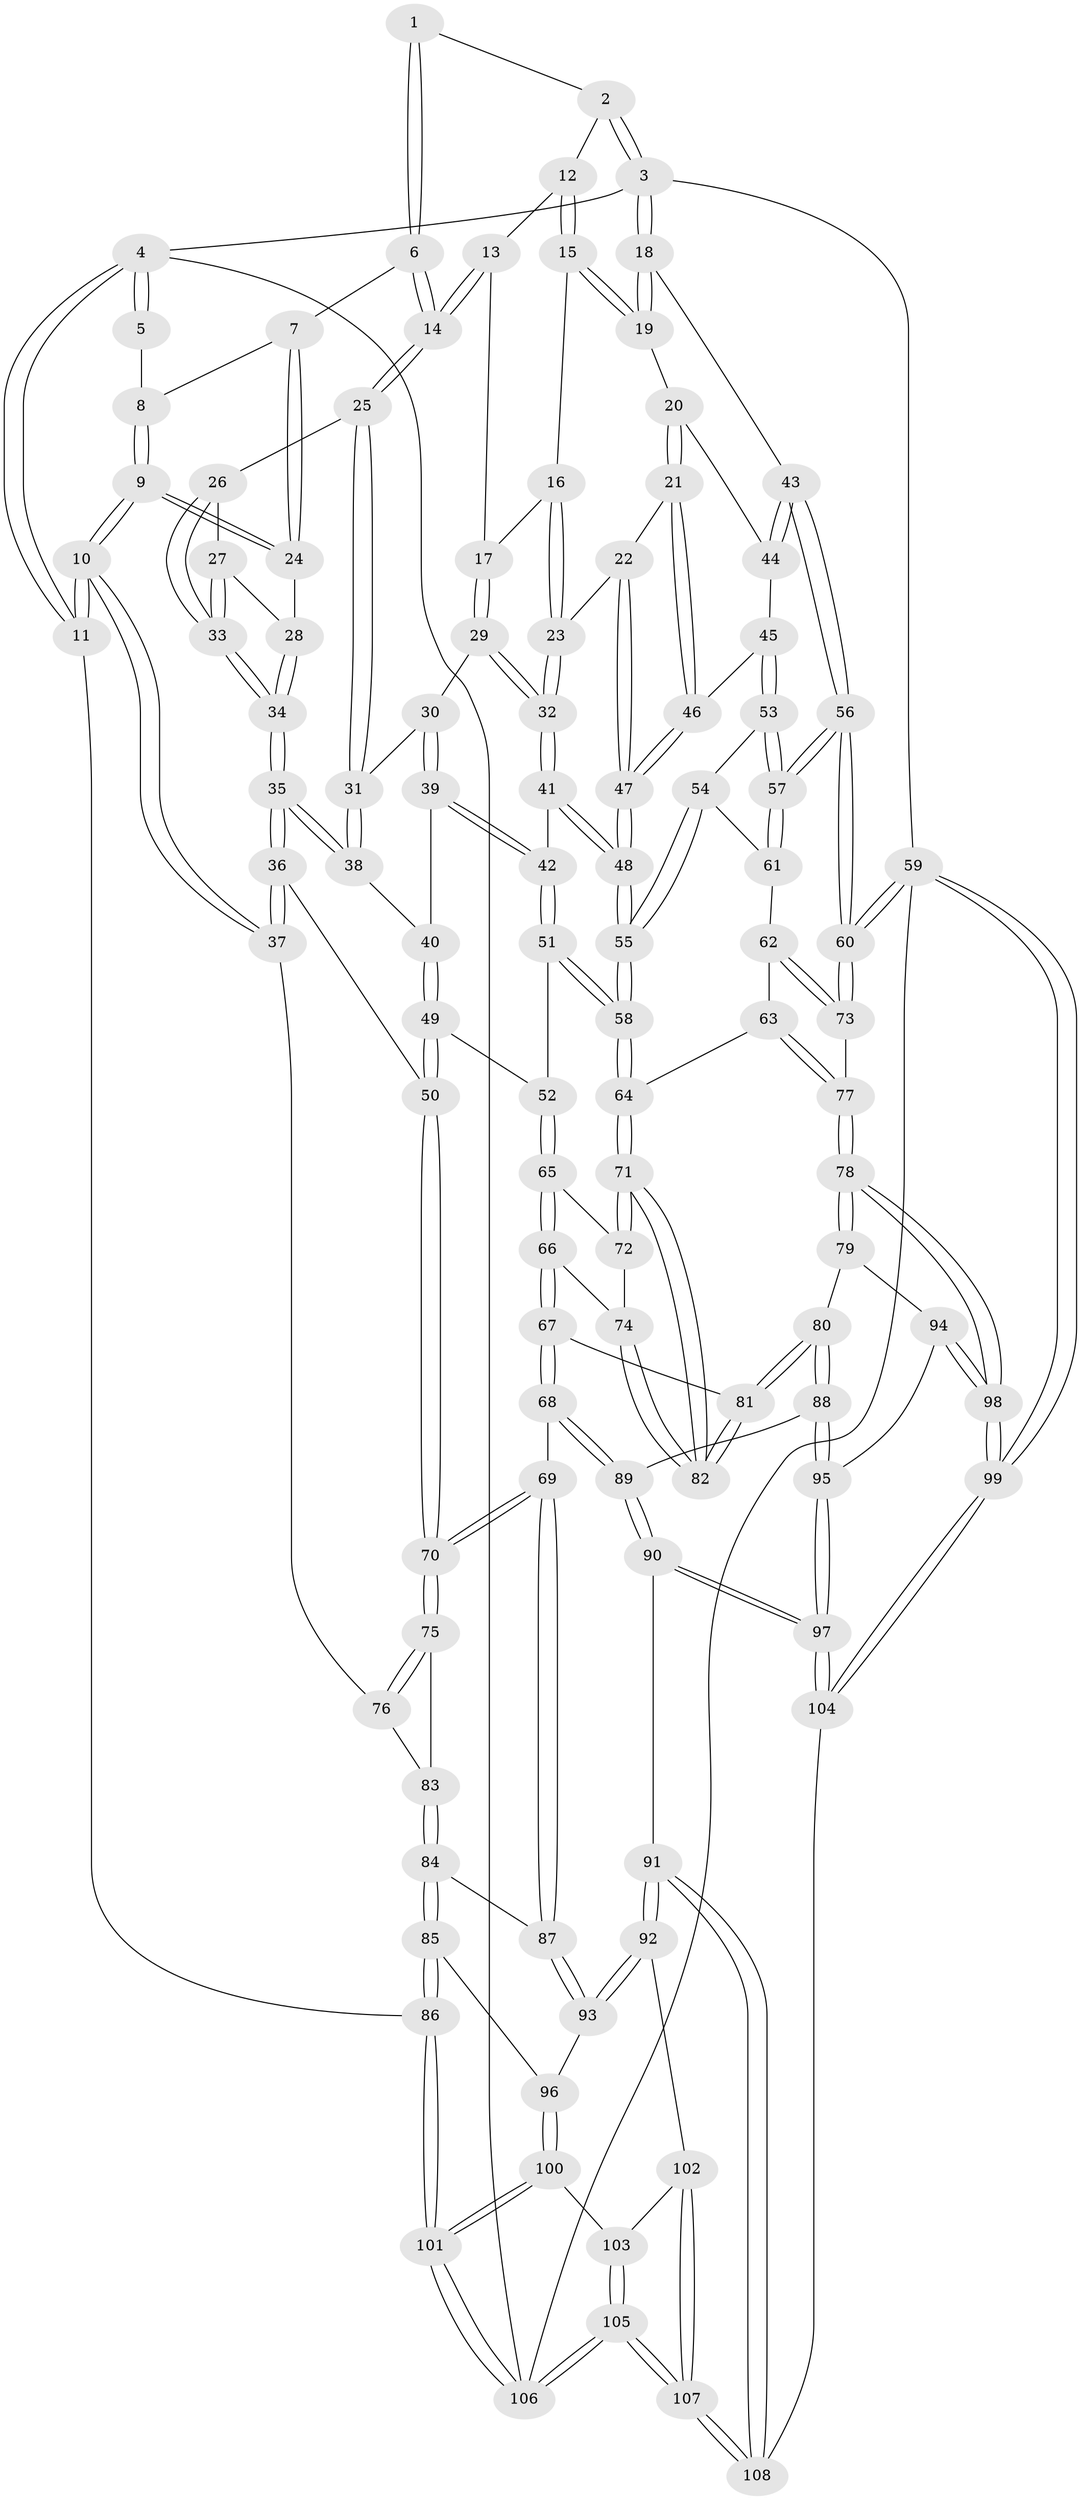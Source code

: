 // coarse degree distribution, {3: 0.5076923076923077, 4: 0.4, 2: 0.07692307692307693, 5: 0.015384615384615385}
// Generated by graph-tools (version 1.1) at 2025/38/03/04/25 23:38:20]
// undirected, 108 vertices, 267 edges
graph export_dot {
  node [color=gray90,style=filled];
  1 [pos="+0.38775698116998863+0"];
  2 [pos="+0.7666337199923963+0"];
  3 [pos="+1+0"];
  4 [pos="+0+0"];
  5 [pos="+0.04983796636625965+0"];
  6 [pos="+0.3616832254144826+0.08114969833848953"];
  7 [pos="+0.2952388821530071+0.11172665933400891"];
  8 [pos="+0.13705901414772095+0"];
  9 [pos="+0.06720487443135502+0.27769506494874835"];
  10 [pos="+0+0.3697235982153033"];
  11 [pos="+0+0.3717941077704705"];
  12 [pos="+0.6808680970056437+0"];
  13 [pos="+0.5273955118098059+0.09492580063279787"];
  14 [pos="+0.4183212418984049+0.12285830404005924"];
  15 [pos="+0.683536960728018+0.062450806511742514"];
  16 [pos="+0.658868844910802+0.15994787329821422"];
  17 [pos="+0.574060401384408+0.1941634330413272"];
  18 [pos="+1+0"];
  19 [pos="+0.7883686166543122+0.20758615517296866"];
  20 [pos="+0.7783067581411721+0.2523174142432951"];
  21 [pos="+0.7458661830134226+0.28384060821512846"];
  22 [pos="+0.7327332304422816+0.286620392533434"];
  23 [pos="+0.6911387764284014+0.28290011826896616"];
  24 [pos="+0.2447534246076042+0.16490038041189542"];
  25 [pos="+0.44420555305015424+0.22033140731497322"];
  26 [pos="+0.40781419313922807+0.2433087631292217"];
  27 [pos="+0.33252082048143894+0.2361830527846254"];
  28 [pos="+0.30555805653038165+0.22669009651441802"];
  29 [pos="+0.5453545973894256+0.24726367528457277"];
  30 [pos="+0.5020398297570356+0.2516352852404503"];
  31 [pos="+0.45163103163905793+0.22797819556636714"];
  32 [pos="+0.6459364667962374+0.30964847791833655"];
  33 [pos="+0.3554394317845357+0.2912001610795674"];
  34 [pos="+0.34054025571944674+0.30736799876469323"];
  35 [pos="+0.30011103556150776+0.3939513371765959"];
  36 [pos="+0.27233333551875893+0.41735980839428755"];
  37 [pos="+0.046891674305044026+0.4026416745054661"];
  38 [pos="+0.4198819674955047+0.35795036562111926"];
  39 [pos="+0.5079111661066568+0.35908949462056156"];
  40 [pos="+0.45465691914635403+0.372235431279103"];
  41 [pos="+0.6170613316345797+0.38332692881381697"];
  42 [pos="+0.5761549701653004+0.40756035596693785"];
  43 [pos="+1+0"];
  44 [pos="+0.8929884272378344+0.26472881435577456"];
  45 [pos="+0.8727704754188557+0.38126376837308995"];
  46 [pos="+0.840206068810664+0.37611237851710316"];
  47 [pos="+0.7444928209427937+0.4512069987787953"];
  48 [pos="+0.7319504857423583+0.4736956893381809"];
  49 [pos="+0.4593291460502961+0.500914483642556"];
  50 [pos="+0.38785389967798345+0.5211269303123026"];
  51 [pos="+0.5415780360549428+0.49145180073224104"];
  52 [pos="+0.5277272014223137+0.5030491578574027"];
  53 [pos="+0.8965626026947049+0.4016941287798325"];
  54 [pos="+0.834154061715791+0.4846856057813442"];
  55 [pos="+0.7327115037671825+0.47840771989578956"];
  56 [pos="+1+0.4720984920488422"];
  57 [pos="+1+0.4586862319418988"];
  58 [pos="+0.7140501961134573+0.545825005793853"];
  59 [pos="+1+1"];
  60 [pos="+1+0.6389036751919139"];
  61 [pos="+0.8529817363864535+0.5175450282766446"];
  62 [pos="+0.8468660828202502+0.5609179737410973"];
  63 [pos="+0.771223040088059+0.5826546698923302"];
  64 [pos="+0.7149631411229171+0.5505388671044225"];
  65 [pos="+0.5401303837020072+0.5558250872054931"];
  66 [pos="+0.5368100291890924+0.6242498523359425"];
  67 [pos="+0.4866372076042871+0.7149071055785506"];
  68 [pos="+0.4861338582713233+0.7152330714198523"];
  69 [pos="+0.3790224275072297+0.6687631706506835"];
  70 [pos="+0.3732933447150098+0.6574545676813361"];
  71 [pos="+0.6811184614246157+0.5999831049354762"];
  72 [pos="+0.6400186211386871+0.5939218811839382"];
  73 [pos="+1+0.6722356632993155"];
  74 [pos="+0.5504363790232037+0.6250925861866516"];
  75 [pos="+0.3626097500396905+0.6554569521743923"];
  76 [pos="+0.107047076931735+0.5046072460831633"];
  77 [pos="+0.846461307583841+0.7651808513702935"];
  78 [pos="+0.8261638428909359+0.7871748435639686"];
  79 [pos="+0.7277402064470105+0.7680118089663324"];
  80 [pos="+0.7023030435208454+0.7530064504438143"];
  81 [pos="+0.6702598187776825+0.7139950475000342"];
  82 [pos="+0.6678185028583972+0.6530879912536574"];
  83 [pos="+0.17168162012846075+0.6734038587991007"];
  84 [pos="+0.16712297944560434+0.7385017946999197"];
  85 [pos="+0.10770158454464758+0.7910151580994899"];
  86 [pos="+0+0.7773841858604814"];
  87 [pos="+0.29424802461648625+0.795677878141304"];
  88 [pos="+0.5649835443846708+0.8322549925841888"];
  89 [pos="+0.492729619029781+0.7775906148820726"];
  90 [pos="+0.4208636578148803+0.8829742548225386"];
  91 [pos="+0.35838726704767804+0.8998154694397423"];
  92 [pos="+0.3238050719130067+0.883779500823456"];
  93 [pos="+0.2977883696751435+0.8140186701291737"];
  94 [pos="+0.6570211367910199+0.870005869205531"];
  95 [pos="+0.5846244530397984+0.8894339705404672"];
  96 [pos="+0.14172690845318517+0.8676493900087479"];
  97 [pos="+0.5601058110497673+0.988132396120587"];
  98 [pos="+0.8565129205435849+1"];
  99 [pos="+0.8726261198839327+1"];
  100 [pos="+0.14677456448923248+0.8934262219883746"];
  101 [pos="+0+1"];
  102 [pos="+0.2626032282690934+0.9228695610805245"];
  103 [pos="+0.17873405563916508+0.9171214668143068"];
  104 [pos="+0.629949340994414+1"];
  105 [pos="+0.09861596775098488+1"];
  106 [pos="+0+1"];
  107 [pos="+0.19157251881209245+1"];
  108 [pos="+0.40588793241104715+1"];
  1 -- 2;
  1 -- 6;
  1 -- 6;
  2 -- 3;
  2 -- 3;
  2 -- 12;
  3 -- 4;
  3 -- 18;
  3 -- 18;
  3 -- 59;
  4 -- 5;
  4 -- 5;
  4 -- 11;
  4 -- 11;
  4 -- 106;
  5 -- 8;
  6 -- 7;
  6 -- 14;
  6 -- 14;
  7 -- 8;
  7 -- 24;
  7 -- 24;
  8 -- 9;
  8 -- 9;
  9 -- 10;
  9 -- 10;
  9 -- 24;
  9 -- 24;
  10 -- 11;
  10 -- 11;
  10 -- 37;
  10 -- 37;
  11 -- 86;
  12 -- 13;
  12 -- 15;
  12 -- 15;
  13 -- 14;
  13 -- 14;
  13 -- 17;
  14 -- 25;
  14 -- 25;
  15 -- 16;
  15 -- 19;
  15 -- 19;
  16 -- 17;
  16 -- 23;
  16 -- 23;
  17 -- 29;
  17 -- 29;
  18 -- 19;
  18 -- 19;
  18 -- 43;
  19 -- 20;
  20 -- 21;
  20 -- 21;
  20 -- 44;
  21 -- 22;
  21 -- 46;
  21 -- 46;
  22 -- 23;
  22 -- 47;
  22 -- 47;
  23 -- 32;
  23 -- 32;
  24 -- 28;
  25 -- 26;
  25 -- 31;
  25 -- 31;
  26 -- 27;
  26 -- 33;
  26 -- 33;
  27 -- 28;
  27 -- 33;
  27 -- 33;
  28 -- 34;
  28 -- 34;
  29 -- 30;
  29 -- 32;
  29 -- 32;
  30 -- 31;
  30 -- 39;
  30 -- 39;
  31 -- 38;
  31 -- 38;
  32 -- 41;
  32 -- 41;
  33 -- 34;
  33 -- 34;
  34 -- 35;
  34 -- 35;
  35 -- 36;
  35 -- 36;
  35 -- 38;
  35 -- 38;
  36 -- 37;
  36 -- 37;
  36 -- 50;
  37 -- 76;
  38 -- 40;
  39 -- 40;
  39 -- 42;
  39 -- 42;
  40 -- 49;
  40 -- 49;
  41 -- 42;
  41 -- 48;
  41 -- 48;
  42 -- 51;
  42 -- 51;
  43 -- 44;
  43 -- 44;
  43 -- 56;
  43 -- 56;
  44 -- 45;
  45 -- 46;
  45 -- 53;
  45 -- 53;
  46 -- 47;
  46 -- 47;
  47 -- 48;
  47 -- 48;
  48 -- 55;
  48 -- 55;
  49 -- 50;
  49 -- 50;
  49 -- 52;
  50 -- 70;
  50 -- 70;
  51 -- 52;
  51 -- 58;
  51 -- 58;
  52 -- 65;
  52 -- 65;
  53 -- 54;
  53 -- 57;
  53 -- 57;
  54 -- 55;
  54 -- 55;
  54 -- 61;
  55 -- 58;
  55 -- 58;
  56 -- 57;
  56 -- 57;
  56 -- 60;
  56 -- 60;
  57 -- 61;
  57 -- 61;
  58 -- 64;
  58 -- 64;
  59 -- 60;
  59 -- 60;
  59 -- 99;
  59 -- 99;
  59 -- 106;
  60 -- 73;
  60 -- 73;
  61 -- 62;
  62 -- 63;
  62 -- 73;
  62 -- 73;
  63 -- 64;
  63 -- 77;
  63 -- 77;
  64 -- 71;
  64 -- 71;
  65 -- 66;
  65 -- 66;
  65 -- 72;
  66 -- 67;
  66 -- 67;
  66 -- 74;
  67 -- 68;
  67 -- 68;
  67 -- 81;
  68 -- 69;
  68 -- 89;
  68 -- 89;
  69 -- 70;
  69 -- 70;
  69 -- 87;
  69 -- 87;
  70 -- 75;
  70 -- 75;
  71 -- 72;
  71 -- 72;
  71 -- 82;
  71 -- 82;
  72 -- 74;
  73 -- 77;
  74 -- 82;
  74 -- 82;
  75 -- 76;
  75 -- 76;
  75 -- 83;
  76 -- 83;
  77 -- 78;
  77 -- 78;
  78 -- 79;
  78 -- 79;
  78 -- 98;
  78 -- 98;
  79 -- 80;
  79 -- 94;
  80 -- 81;
  80 -- 81;
  80 -- 88;
  80 -- 88;
  81 -- 82;
  81 -- 82;
  83 -- 84;
  83 -- 84;
  84 -- 85;
  84 -- 85;
  84 -- 87;
  85 -- 86;
  85 -- 86;
  85 -- 96;
  86 -- 101;
  86 -- 101;
  87 -- 93;
  87 -- 93;
  88 -- 89;
  88 -- 95;
  88 -- 95;
  89 -- 90;
  89 -- 90;
  90 -- 91;
  90 -- 97;
  90 -- 97;
  91 -- 92;
  91 -- 92;
  91 -- 108;
  91 -- 108;
  92 -- 93;
  92 -- 93;
  92 -- 102;
  93 -- 96;
  94 -- 95;
  94 -- 98;
  94 -- 98;
  95 -- 97;
  95 -- 97;
  96 -- 100;
  96 -- 100;
  97 -- 104;
  97 -- 104;
  98 -- 99;
  98 -- 99;
  99 -- 104;
  99 -- 104;
  100 -- 101;
  100 -- 101;
  100 -- 103;
  101 -- 106;
  101 -- 106;
  102 -- 103;
  102 -- 107;
  102 -- 107;
  103 -- 105;
  103 -- 105;
  104 -- 108;
  105 -- 106;
  105 -- 106;
  105 -- 107;
  105 -- 107;
  107 -- 108;
  107 -- 108;
}
